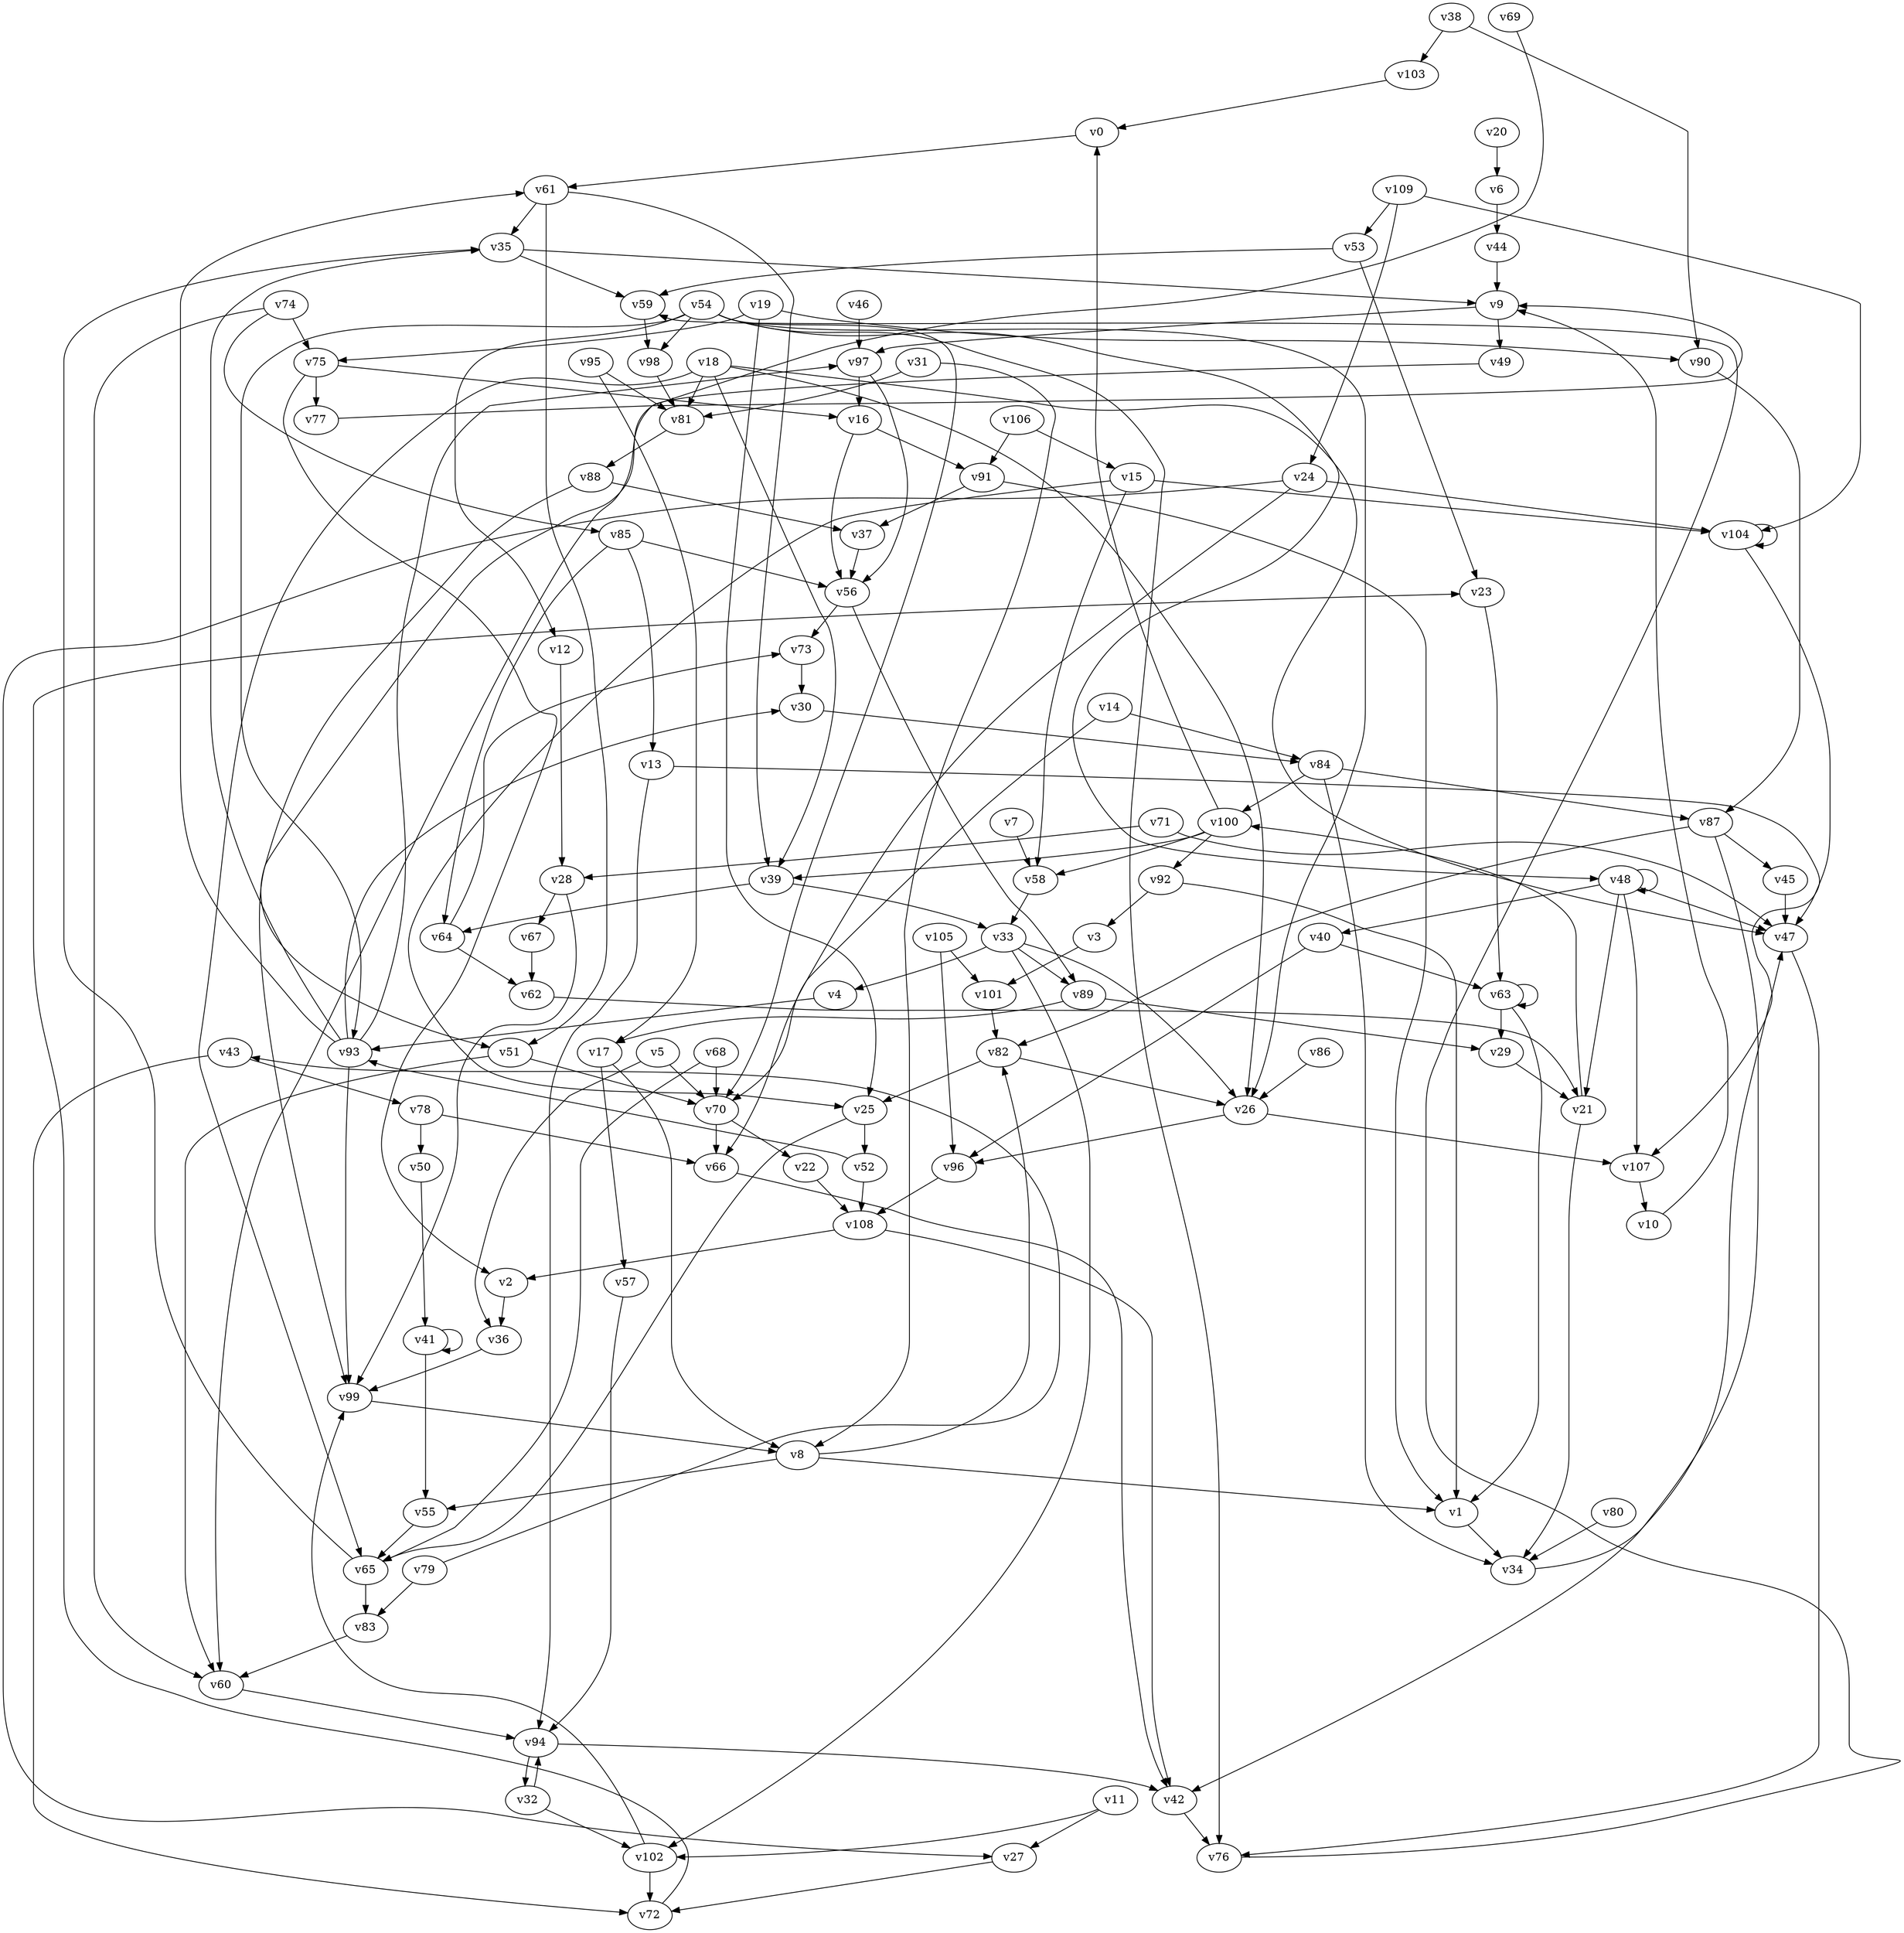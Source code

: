 // Benchmark game 161 - 110 vertices
// time_bound: 25
// targets: v78
digraph G {
    v0 [name="v0", player=1];
    v1 [name="v1", player=0];
    v2 [name="v2", player=0];
    v3 [name="v3", player=1];
    v4 [name="v4", player=1];
    v5 [name="v5", player=1];
    v6 [name="v6", player=0];
    v7 [name="v7", player=0];
    v8 [name="v8", player=0];
    v9 [name="v9", player=0];
    v10 [name="v10", player=0];
    v11 [name="v11", player=1];
    v12 [name="v12", player=1];
    v13 [name="v13", player=1];
    v14 [name="v14", player=1];
    v15 [name="v15", player=0];
    v16 [name="v16", player=0];
    v17 [name="v17", player=0];
    v18 [name="v18", player=0];
    v19 [name="v19", player=0];
    v20 [name="v20", player=1];
    v21 [name="v21", player=1];
    v22 [name="v22", player=0];
    v23 [name="v23", player=0];
    v24 [name="v24", player=0];
    v25 [name="v25", player=0];
    v26 [name="v26", player=0];
    v27 [name="v27", player=0];
    v28 [name="v28", player=1];
    v29 [name="v29", player=1];
    v30 [name="v30", player=0];
    v31 [name="v31", player=1];
    v32 [name="v32", player=0];
    v33 [name="v33", player=1];
    v34 [name="v34", player=0];
    v35 [name="v35", player=0];
    v36 [name="v36", player=1];
    v37 [name="v37", player=0];
    v38 [name="v38", player=0];
    v39 [name="v39", player=1];
    v40 [name="v40", player=0];
    v41 [name="v41", player=1];
    v42 [name="v42", player=1];
    v43 [name="v43", player=1];
    v44 [name="v44", player=0];
    v45 [name="v45", player=0];
    v46 [name="v46", player=1];
    v47 [name="v47", player=1];
    v48 [name="v48", player=0];
    v49 [name="v49", player=1];
    v50 [name="v50", player=1];
    v51 [name="v51", player=1];
    v52 [name="v52", player=0];
    v53 [name="v53", player=1];
    v54 [name="v54", player=0];
    v55 [name="v55", player=1];
    v56 [name="v56", player=1];
    v57 [name="v57", player=0];
    v58 [name="v58", player=0];
    v59 [name="v59", player=1];
    v60 [name="v60", player=0];
    v61 [name="v61", player=0];
    v62 [name="v62", player=0];
    v63 [name="v63", player=0];
    v64 [name="v64", player=0];
    v65 [name="v65", player=1];
    v66 [name="v66", player=0];
    v67 [name="v67", player=0];
    v68 [name="v68", player=0];
    v69 [name="v69", player=1];
    v70 [name="v70", player=1];
    v71 [name="v71", player=1];
    v72 [name="v72", player=1];
    v73 [name="v73", player=0];
    v74 [name="v74", player=1];
    v75 [name="v75", player=1];
    v76 [name="v76", player=1];
    v77 [name="v77", player=1];
    v78 [name="v78", player=1, target=1];
    v79 [name="v79", player=0];
    v80 [name="v80", player=0];
    v81 [name="v81", player=1];
    v82 [name="v82", player=0];
    v83 [name="v83", player=1];
    v84 [name="v84", player=0];
    v85 [name="v85", player=1];
    v86 [name="v86", player=1];
    v87 [name="v87", player=0];
    v88 [name="v88", player=0];
    v89 [name="v89", player=0];
    v90 [name="v90", player=0];
    v91 [name="v91", player=0];
    v92 [name="v92", player=0];
    v93 [name="v93", player=0];
    v94 [name="v94", player=0];
    v95 [name="v95", player=0];
    v96 [name="v96", player=1];
    v97 [name="v97", player=0];
    v98 [name="v98", player=0];
    v99 [name="v99", player=1];
    v100 [name="v100", player=1];
    v101 [name="v101", player=0];
    v102 [name="v102", player=0];
    v103 [name="v103", player=1];
    v104 [name="v104", player=0];
    v105 [name="v105", player=1];
    v106 [name="v106", player=0];
    v107 [name="v107", player=1];
    v108 [name="v108", player=1];
    v109 [name="v109", player=1];

    v0 -> v61;
    v1 -> v34;
    v2 -> v36;
    v3 -> v101;
    v4 -> v93;
    v5 -> v36;
    v6 -> v44;
    v7 -> v58;
    v8 -> v82;
    v9 -> v49;
    v10 -> v9;
    v11 -> v102;
    v12 -> v28;
    v13 -> v107 [constraint="t < 14"];
    v14 -> v70;
    v15 -> v25 [constraint="t >= 5"];
    v16 -> v56;
    v17 -> v57;
    v18 -> v47 [constraint="t mod 4 == 2"];
    v19 -> v25;
    v20 -> v6;
    v21 -> v34;
    v22 -> v108;
    v23 -> v63;
    v24 -> v27 [constraint="t >= 5"];
    v25 -> v52;
    v26 -> v107;
    v27 -> v72;
    v28 -> v67;
    v29 -> v21;
    v30 -> v84;
    v31 -> v81;
    v32 -> v94;
    v33 -> v4;
    v34 -> v47 [constraint="t < 10"];
    v35 -> v59;
    v36 -> v99;
    v37 -> v56;
    v38 -> v103;
    v39 -> v33;
    v40 -> v63;
    v41 -> v41 [constraint="t mod 2 == 1"];
    v42 -> v76;
    v43 -> v78;
    v44 -> v9;
    v45 -> v47;
    v46 -> v97;
    v47 -> v76;
    v48 -> v40;
    v49 -> v51 [constraint="t < 13"];
    v50 -> v41;
    v51 -> v70;
    v52 -> v93 [constraint="t >= 5"];
    v53 -> v59;
    v54 -> v48 [constraint="t >= 1"];
    v55 -> v65;
    v56 -> v89;
    v57 -> v94;
    v58 -> v33;
    v59 -> v98;
    v60 -> v94;
    v61 -> v39;
    v62 -> v21 [constraint="t mod 4 == 0"];
    v63 -> v29;
    v64 -> v73;
    v65 -> v83;
    v66 -> v42 [constraint="t mod 2 == 1"];
    v67 -> v62;
    v68 -> v65;
    v69 -> v60 [constraint="t mod 4 == 3"];
    v70 -> v22;
    v71 -> v28;
    v72 -> v23 [constraint="t < 6"];
    v73 -> v30;
    v74 -> v85 [constraint="t < 9"];
    v75 -> v77;
    v76 -> v59 [constraint="t mod 5 == 2"];
    v77 -> v9 [constraint="t mod 4 == 0"];
    v78 -> v66;
    v79 -> v43 [constraint="t >= 4"];
    v80 -> v34;
    v81 -> v88;
    v82 -> v25;
    v83 -> v60;
    v84 -> v100;
    v85 -> v13;
    v86 -> v26;
    v87 -> v82;
    v88 -> v99;
    v89 -> v17;
    v90 -> v87;
    v91 -> v37;
    v92 -> v1;
    v93 -> v35;
    v94 -> v42;
    v95 -> v81;
    v96 -> v108;
    v97 -> v56;
    v98 -> v81;
    v99 -> v8;
    v100 -> v58;
    v101 -> v82;
    v102 -> v72;
    v103 -> v0;
    v104 -> v104;
    v105 -> v101;
    v106 -> v91;
    v107 -> v10;
    v108 -> v2;
    v109 -> v24;
    v54 -> v26;
    v104 -> v47;
    v40 -> v96;
    v89 -> v29;
    v21 -> v100;
    v108 -> v42;
    v64 -> v62;
    v70 -> v66;
    v63 -> v1;
    v95 -> v17;
    v17 -> v8;
    v18 -> v81;
    v33 -> v102;
    v32 -> v102;
    v52 -> v108;
    v102 -> v99;
    v100 -> v39;
    v13 -> v94;
    v54 -> v98;
    v14 -> v84;
    v48 -> v48;
    v79 -> v83;
    v84 -> v34;
    v43 -> v72;
    v39 -> v64;
    v26 -> v96;
    v92 -> v3;
    v61 -> v35;
    v11 -> v27;
    v74 -> v75;
    v106 -> v15;
    v88 -> v37;
    v87 -> v45;
    v33 -> v89;
    v97 -> v16;
    v18 -> v65;
    v74 -> v60;
    v33 -> v26;
    v94 -> v32;
    v61 -> v51;
    v19 -> v75;
    v54 -> v12;
    v9 -> v97;
    v85 -> v56;
    v15 -> v104;
    v93 -> v30;
    v78 -> v50;
    v5 -> v70;
    v24 -> v66;
    v75 -> v16;
    v8 -> v55;
    v54 -> v93;
    v19 -> v90;
    v100 -> v92;
    v16 -> v91;
    v105 -> v96;
    v109 -> v104;
    v35 -> v9;
    v48 -> v47;
    v51 -> v60;
    v25 -> v65;
    v84 -> v87;
    v54 -> v70;
    v91 -> v1;
    v41 -> v55;
    v8 -> v1;
    v48 -> v21;
    v15 -> v58;
    v87 -> v42;
    v53 -> v23;
    v54 -> v76;
    v18 -> v26;
    v28 -> v99;
    v93 -> v97;
    v31 -> v8;
    v18 -> v39;
    v109 -> v53;
    v93 -> v61;
    v48 -> v107;
    v63 -> v63;
    v93 -> v99;
    v24 -> v104;
    v56 -> v73;
    v68 -> v70;
    v75 -> v2;
    v100 -> v0;
    v85 -> v64;
    v38 -> v90;
    v82 -> v26;
    v65 -> v35;
    v71 -> v47;
}
